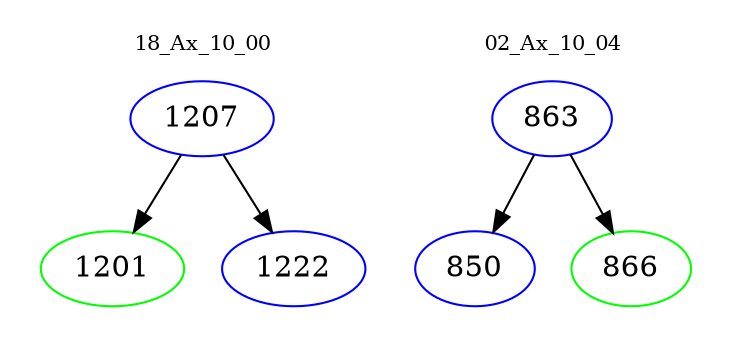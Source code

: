 digraph{
subgraph cluster_0 {
color = white
label = "18_Ax_10_00";
fontsize=10;
T0_1207 [label="1207", color="blue"]
T0_1207 -> T0_1201 [color="black"]
T0_1201 [label="1201", color="green"]
T0_1207 -> T0_1222 [color="black"]
T0_1222 [label="1222", color="blue"]
}
subgraph cluster_1 {
color = white
label = "02_Ax_10_04";
fontsize=10;
T1_863 [label="863", color="blue"]
T1_863 -> T1_850 [color="black"]
T1_850 [label="850", color="blue"]
T1_863 -> T1_866 [color="black"]
T1_866 [label="866", color="green"]
}
}

